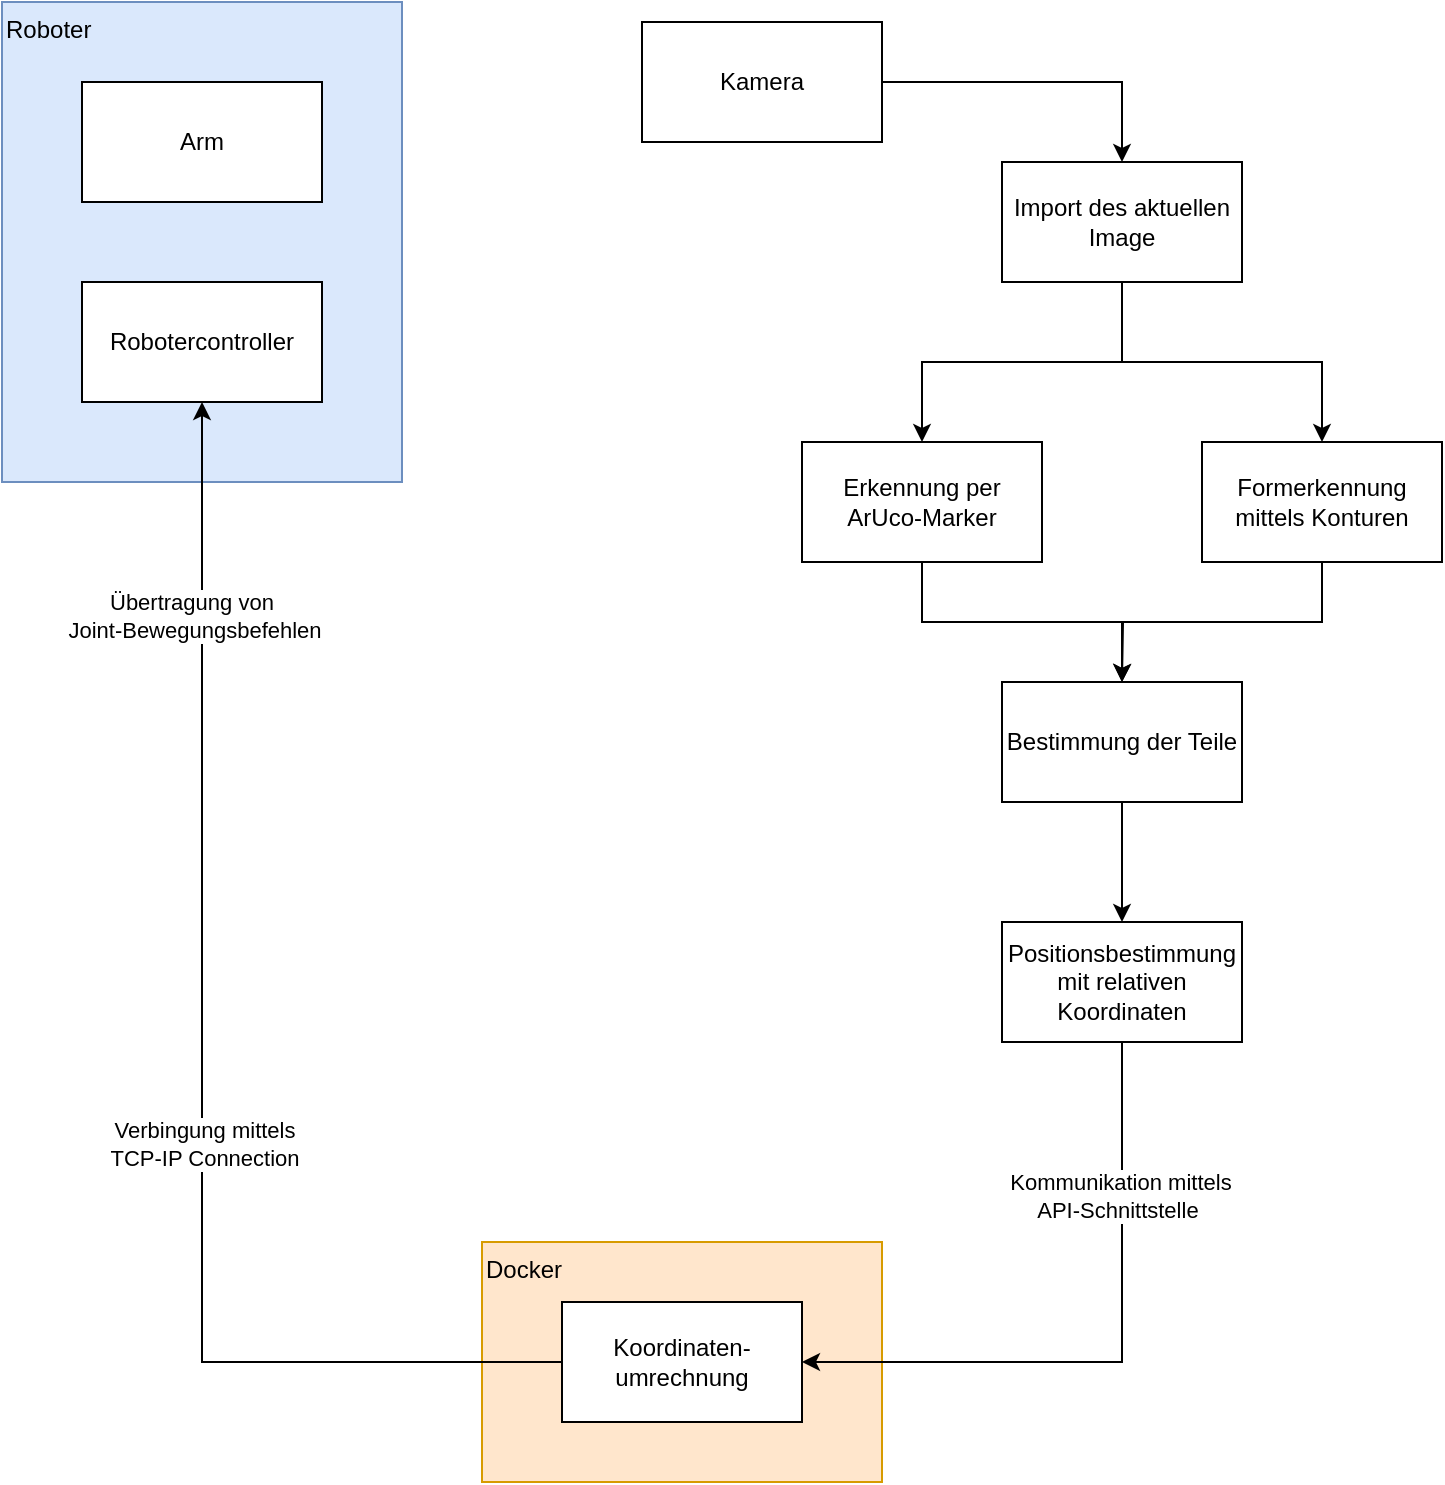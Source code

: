 <mxfile version="26.0.4">
  <diagram name="Page-1" id="UdJOkmBQURoVslEpnaWS">
    <mxGraphModel dx="1368" dy="958" grid="1" gridSize="10" guides="1" tooltips="1" connect="1" arrows="1" fold="1" page="1" pageScale="1" pageWidth="850" pageHeight="1100" math="0" shadow="0">
      <root>
        <mxCell id="0" />
        <mxCell id="1" parent="0" />
        <mxCell id="RwuPuHjjr9Q701361i0W-12" value="Roboter" style="rounded=0;whiteSpace=wrap;html=1;shadow=0;fillColor=#dae8fc;strokeColor=#6c8ebf;align=left;verticalAlign=top;" parent="1" vertex="1">
          <mxGeometry x="40" y="60" width="200" height="240" as="geometry" />
        </mxCell>
        <mxCell id="RwuPuHjjr9Q701361i0W-1" value="Arm" style="rounded=0;whiteSpace=wrap;html=1;" parent="1" vertex="1">
          <mxGeometry x="80" y="100" width="120" height="60" as="geometry" />
        </mxCell>
        <mxCell id="RwuPuHjjr9Q701361i0W-2" value="Robotercontroller" style="rounded=0;whiteSpace=wrap;html=1;" parent="1" vertex="1">
          <mxGeometry x="80" y="200" width="120" height="60" as="geometry" />
        </mxCell>
        <mxCell id="RwuPuHjjr9Q701361i0W-14" style="edgeStyle=orthogonalEdgeStyle;rounded=0;orthogonalLoop=1;jettySize=auto;html=1;exitX=1;exitY=0.5;exitDx=0;exitDy=0;entryX=0.5;entryY=0;entryDx=0;entryDy=0;" parent="1" source="RwuPuHjjr9Q701361i0W-3" target="RwuPuHjjr9Q701361i0W-4" edge="1">
          <mxGeometry relative="1" as="geometry" />
        </mxCell>
        <mxCell id="RwuPuHjjr9Q701361i0W-3" value="Kamera" style="rounded=0;whiteSpace=wrap;html=1;" parent="1" vertex="1">
          <mxGeometry x="360" y="70" width="120" height="60" as="geometry" />
        </mxCell>
        <mxCell id="67M_7eNjBaxy3O3uIKFd-3" style="edgeStyle=orthogonalEdgeStyle;rounded=0;orthogonalLoop=1;jettySize=auto;html=1;exitX=0.5;exitY=1;exitDx=0;exitDy=0;entryX=0.5;entryY=0;entryDx=0;entryDy=0;" edge="1" parent="1" source="RwuPuHjjr9Q701361i0W-4" target="67M_7eNjBaxy3O3uIKFd-2">
          <mxGeometry relative="1" as="geometry" />
        </mxCell>
        <mxCell id="67M_7eNjBaxy3O3uIKFd-4" style="edgeStyle=orthogonalEdgeStyle;rounded=0;orthogonalLoop=1;jettySize=auto;html=1;exitX=0.5;exitY=1;exitDx=0;exitDy=0;entryX=0.5;entryY=0;entryDx=0;entryDy=0;" edge="1" parent="1" source="RwuPuHjjr9Q701361i0W-4" target="67M_7eNjBaxy3O3uIKFd-1">
          <mxGeometry relative="1" as="geometry" />
        </mxCell>
        <mxCell id="RwuPuHjjr9Q701361i0W-4" value="Import des aktuellen Image" style="rounded=0;whiteSpace=wrap;html=1;" parent="1" vertex="1">
          <mxGeometry x="540" y="140" width="120" height="60" as="geometry" />
        </mxCell>
        <mxCell id="RwuPuHjjr9Q701361i0W-6" value="Docker" style="rounded=0;whiteSpace=wrap;html=1;align=left;verticalAlign=top;labelBackgroundColor=none;fillColor=#ffe6cc;strokeColor=#d79b00;" parent="1" vertex="1">
          <mxGeometry x="280" y="680" width="200" height="120" as="geometry" />
        </mxCell>
        <mxCell id="RwuPuHjjr9Q701361i0W-9" style="edgeStyle=orthogonalEdgeStyle;rounded=0;orthogonalLoop=1;jettySize=auto;html=1;exitX=0;exitY=0.5;exitDx=0;exitDy=0;entryX=0.5;entryY=1;entryDx=0;entryDy=0;" parent="1" source="RwuPuHjjr9Q701361i0W-8" target="RwuPuHjjr9Q701361i0W-2" edge="1">
          <mxGeometry relative="1" as="geometry" />
        </mxCell>
        <mxCell id="RwuPuHjjr9Q701361i0W-10" value="Übertragung von&amp;nbsp;&lt;div&gt;Joint-Bewegungsbefehlen&lt;/div&gt;" style="edgeLabel;html=1;align=center;verticalAlign=middle;resizable=0;points=[];" parent="RwuPuHjjr9Q701361i0W-9" vertex="1" connectable="0">
          <mxGeometry x="0.678" y="4" relative="1" as="geometry">
            <mxPoint as="offset" />
          </mxGeometry>
        </mxCell>
        <mxCell id="RwuPuHjjr9Q701361i0W-11" value="Verbingung mittels&lt;div&gt;TCP-IP Connection&lt;/div&gt;" style="edgeLabel;html=1;align=center;verticalAlign=middle;resizable=0;points=[];" parent="RwuPuHjjr9Q701361i0W-9" vertex="1" connectable="0">
          <mxGeometry x="-0.124" y="-1" relative="1" as="geometry">
            <mxPoint as="offset" />
          </mxGeometry>
        </mxCell>
        <mxCell id="RwuPuHjjr9Q701361i0W-8" value="Koordinaten-umrechnung" style="rounded=0;whiteSpace=wrap;html=1;" parent="1" vertex="1">
          <mxGeometry x="320" y="710" width="120" height="60" as="geometry" />
        </mxCell>
        <mxCell id="RwuPuHjjr9Q701361i0W-21" style="edgeStyle=orthogonalEdgeStyle;rounded=0;orthogonalLoop=1;jettySize=auto;html=1;exitX=0.5;exitY=1;exitDx=0;exitDy=0;entryX=0.5;entryY=0;entryDx=0;entryDy=0;" parent="1" source="RwuPuHjjr9Q701361i0W-18" target="RwuPuHjjr9Q701361i0W-20" edge="1">
          <mxGeometry relative="1" as="geometry" />
        </mxCell>
        <mxCell id="RwuPuHjjr9Q701361i0W-18" value="Bestimmung der Teile" style="rounded=0;whiteSpace=wrap;html=1;" parent="1" vertex="1">
          <mxGeometry x="540" y="400" width="120" height="60" as="geometry" />
        </mxCell>
        <mxCell id="RwuPuHjjr9Q701361i0W-23" style="edgeStyle=orthogonalEdgeStyle;rounded=0;orthogonalLoop=1;jettySize=auto;html=1;exitX=0.5;exitY=1;exitDx=0;exitDy=0;entryX=1;entryY=0.5;entryDx=0;entryDy=0;" parent="1" source="RwuPuHjjr9Q701361i0W-20" target="RwuPuHjjr9Q701361i0W-8" edge="1">
          <mxGeometry relative="1" as="geometry" />
        </mxCell>
        <mxCell id="RwuPuHjjr9Q701361i0W-24" value="Kommunikation mittels&lt;div&gt;API-Schnittstelle&amp;nbsp;&lt;/div&gt;" style="edgeLabel;html=1;align=center;verticalAlign=middle;resizable=0;points=[];" parent="RwuPuHjjr9Q701361i0W-23" vertex="1" connectable="0">
          <mxGeometry x="-0.52" y="-1" relative="1" as="geometry">
            <mxPoint as="offset" />
          </mxGeometry>
        </mxCell>
        <mxCell id="RwuPuHjjr9Q701361i0W-20" value="Positionsbestimmung mit relativen Koordinaten" style="rounded=0;whiteSpace=wrap;html=1;" parent="1" vertex="1">
          <mxGeometry x="540" y="520" width="120" height="60" as="geometry" />
        </mxCell>
        <mxCell id="67M_7eNjBaxy3O3uIKFd-5" style="edgeStyle=orthogonalEdgeStyle;rounded=0;orthogonalLoop=1;jettySize=auto;html=1;exitX=0.5;exitY=1;exitDx=0;exitDy=0;entryX=0.5;entryY=0;entryDx=0;entryDy=0;" edge="1" parent="1" source="67M_7eNjBaxy3O3uIKFd-1" target="RwuPuHjjr9Q701361i0W-18">
          <mxGeometry relative="1" as="geometry" />
        </mxCell>
        <mxCell id="67M_7eNjBaxy3O3uIKFd-1" value="Erkennung per&lt;div&gt;ArUco-Marker&lt;/div&gt;" style="rounded=0;whiteSpace=wrap;html=1;" vertex="1" parent="1">
          <mxGeometry x="440" y="280" width="120" height="60" as="geometry" />
        </mxCell>
        <mxCell id="67M_7eNjBaxy3O3uIKFd-6" style="edgeStyle=orthogonalEdgeStyle;rounded=0;orthogonalLoop=1;jettySize=auto;html=1;exitX=0.5;exitY=1;exitDx=0;exitDy=0;" edge="1" parent="1" source="67M_7eNjBaxy3O3uIKFd-2">
          <mxGeometry relative="1" as="geometry">
            <mxPoint x="600" y="400" as="targetPoint" />
          </mxGeometry>
        </mxCell>
        <mxCell id="67M_7eNjBaxy3O3uIKFd-2" value="Formerkennung mittels Konturen" style="rounded=0;whiteSpace=wrap;html=1;" vertex="1" parent="1">
          <mxGeometry x="640" y="280" width="120" height="60" as="geometry" />
        </mxCell>
      </root>
    </mxGraphModel>
  </diagram>
</mxfile>

